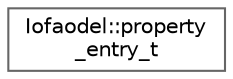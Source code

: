 digraph "Graphical Class Hierarchy"
{
 // INTERACTIVE_SVG=YES
 // LATEX_PDF_SIZE
  bgcolor="transparent";
  edge [fontname=Helvetica,fontsize=10,labelfontname=Helvetica,labelfontsize=10];
  node [fontname=Helvetica,fontsize=10,shape=box,height=0.2,width=0.4];
  rankdir="LR";
  Node0 [id="Node000000",label="Iofaodel::property\l_entry_t",height=0.2,width=0.4,color="grey40", fillcolor="white", style="filled",URL="$structIofaodel_1_1property__entry__t.html",tooltip=" "];
}
